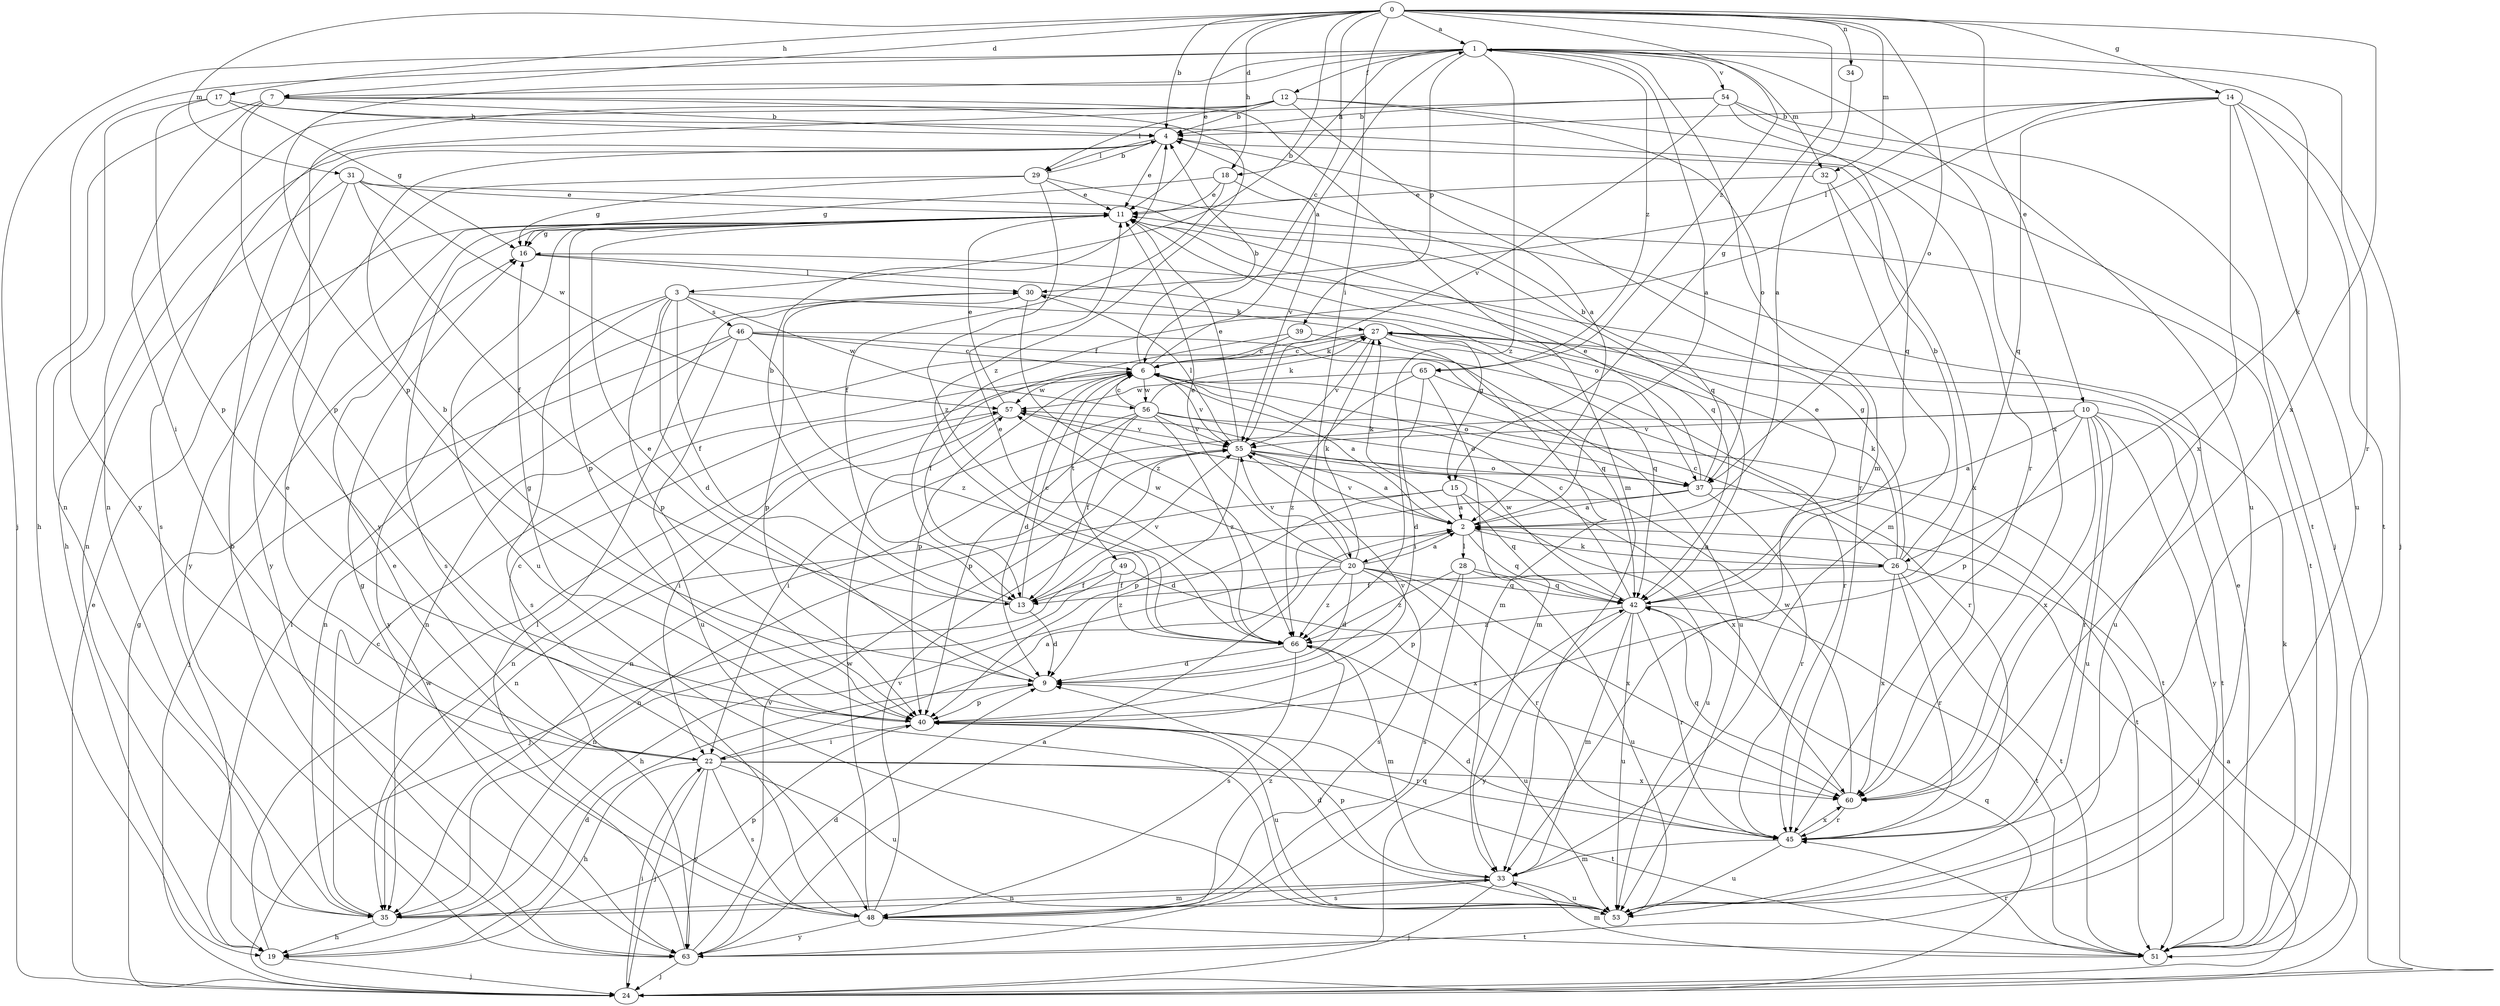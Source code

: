 strict digraph  {
0;
1;
2;
3;
4;
6;
7;
9;
10;
11;
12;
13;
14;
15;
16;
17;
18;
19;
20;
22;
24;
26;
27;
28;
29;
30;
31;
32;
33;
34;
35;
37;
39;
40;
42;
45;
46;
48;
49;
51;
53;
54;
55;
56;
57;
60;
63;
65;
66;
0 -> 1  [label=a];
0 -> 3  [label=b];
0 -> 4  [label=b];
0 -> 6  [label=c];
0 -> 7  [label=d];
0 -> 10  [label=e];
0 -> 11  [label=e];
0 -> 14  [label=g];
0 -> 15  [label=g];
0 -> 17  [label=h];
0 -> 18  [label=h];
0 -> 20  [label=i];
0 -> 31  [label=m];
0 -> 32  [label=m];
0 -> 34  [label=n];
0 -> 37  [label=o];
0 -> 60  [label=x];
0 -> 65  [label=z];
1 -> 7  [label=d];
1 -> 12  [label=f];
1 -> 18  [label=h];
1 -> 24  [label=j];
1 -> 26  [label=k];
1 -> 32  [label=m];
1 -> 33  [label=m];
1 -> 39  [label=p];
1 -> 40  [label=p];
1 -> 45  [label=r];
1 -> 54  [label=v];
1 -> 60  [label=x];
1 -> 63  [label=y];
1 -> 65  [label=z];
1 -> 66  [label=z];
2 -> 1  [label=a];
2 -> 20  [label=i];
2 -> 26  [label=k];
2 -> 27  [label=k];
2 -> 28  [label=l];
2 -> 42  [label=q];
2 -> 55  [label=v];
3 -> 9  [label=d];
3 -> 13  [label=f];
3 -> 15  [label=g];
3 -> 40  [label=p];
3 -> 46  [label=s];
3 -> 48  [label=s];
3 -> 56  [label=w];
3 -> 63  [label=y];
4 -> 11  [label=e];
4 -> 19  [label=h];
4 -> 29  [label=l];
4 -> 45  [label=r];
6 -> 1  [label=a];
6 -> 2  [label=a];
6 -> 4  [label=b];
6 -> 9  [label=d];
6 -> 27  [label=k];
6 -> 37  [label=o];
6 -> 40  [label=p];
6 -> 49  [label=t];
6 -> 55  [label=v];
6 -> 56  [label=w];
6 -> 57  [label=w];
7 -> 4  [label=b];
7 -> 19  [label=h];
7 -> 22  [label=i];
7 -> 33  [label=m];
7 -> 40  [label=p];
7 -> 66  [label=z];
9 -> 4  [label=b];
9 -> 11  [label=e];
9 -> 40  [label=p];
10 -> 2  [label=a];
10 -> 35  [label=n];
10 -> 40  [label=p];
10 -> 45  [label=r];
10 -> 51  [label=t];
10 -> 53  [label=u];
10 -> 55  [label=v];
10 -> 60  [label=x];
10 -> 63  [label=y];
11 -> 16  [label=g];
11 -> 40  [label=p];
11 -> 42  [label=q];
11 -> 48  [label=s];
11 -> 53  [label=u];
12 -> 2  [label=a];
12 -> 4  [label=b];
12 -> 24  [label=j];
12 -> 29  [label=l];
12 -> 35  [label=n];
12 -> 37  [label=o];
12 -> 63  [label=y];
13 -> 4  [label=b];
13 -> 6  [label=c];
13 -> 9  [label=d];
13 -> 55  [label=v];
14 -> 4  [label=b];
14 -> 13  [label=f];
14 -> 24  [label=j];
14 -> 30  [label=l];
14 -> 42  [label=q];
14 -> 51  [label=t];
14 -> 53  [label=u];
14 -> 60  [label=x];
15 -> 2  [label=a];
15 -> 9  [label=d];
15 -> 35  [label=n];
15 -> 42  [label=q];
15 -> 53  [label=u];
16 -> 30  [label=l];
16 -> 37  [label=o];
17 -> 4  [label=b];
17 -> 16  [label=g];
17 -> 35  [label=n];
17 -> 40  [label=p];
17 -> 45  [label=r];
18 -> 11  [label=e];
18 -> 13  [label=f];
18 -> 16  [label=g];
18 -> 55  [label=v];
19 -> 9  [label=d];
19 -> 24  [label=j];
19 -> 30  [label=l];
19 -> 57  [label=w];
20 -> 2  [label=a];
20 -> 9  [label=d];
20 -> 11  [label=e];
20 -> 13  [label=f];
20 -> 19  [label=h];
20 -> 27  [label=k];
20 -> 42  [label=q];
20 -> 45  [label=r];
20 -> 48  [label=s];
20 -> 55  [label=v];
20 -> 57  [label=w];
20 -> 60  [label=x];
20 -> 66  [label=z];
22 -> 2  [label=a];
22 -> 6  [label=c];
22 -> 11  [label=e];
22 -> 19  [label=h];
22 -> 24  [label=j];
22 -> 48  [label=s];
22 -> 51  [label=t];
22 -> 53  [label=u];
22 -> 60  [label=x];
22 -> 63  [label=y];
24 -> 2  [label=a];
24 -> 11  [label=e];
24 -> 16  [label=g];
24 -> 22  [label=i];
24 -> 42  [label=q];
26 -> 2  [label=a];
26 -> 4  [label=b];
26 -> 6  [label=c];
26 -> 13  [label=f];
26 -> 16  [label=g];
26 -> 24  [label=j];
26 -> 27  [label=k];
26 -> 45  [label=r];
26 -> 51  [label=t];
26 -> 60  [label=x];
27 -> 6  [label=c];
27 -> 33  [label=m];
27 -> 35  [label=n];
27 -> 42  [label=q];
27 -> 53  [label=u];
27 -> 55  [label=v];
28 -> 40  [label=p];
28 -> 42  [label=q];
28 -> 48  [label=s];
28 -> 53  [label=u];
28 -> 66  [label=z];
29 -> 4  [label=b];
29 -> 11  [label=e];
29 -> 16  [label=g];
29 -> 51  [label=t];
29 -> 63  [label=y];
29 -> 66  [label=z];
30 -> 27  [label=k];
30 -> 40  [label=p];
30 -> 66  [label=z];
31 -> 11  [label=e];
31 -> 13  [label=f];
31 -> 35  [label=n];
31 -> 42  [label=q];
31 -> 57  [label=w];
31 -> 63  [label=y];
32 -> 11  [label=e];
32 -> 33  [label=m];
32 -> 60  [label=x];
33 -> 24  [label=j];
33 -> 35  [label=n];
33 -> 40  [label=p];
33 -> 48  [label=s];
33 -> 53  [label=u];
34 -> 2  [label=a];
35 -> 6  [label=c];
35 -> 19  [label=h];
35 -> 33  [label=m];
35 -> 40  [label=p];
37 -> 2  [label=a];
37 -> 4  [label=b];
37 -> 11  [label=e];
37 -> 24  [label=j];
37 -> 45  [label=r];
37 -> 51  [label=t];
39 -> 6  [label=c];
39 -> 13  [label=f];
39 -> 53  [label=u];
40 -> 16  [label=g];
40 -> 22  [label=i];
40 -> 45  [label=r];
40 -> 53  [label=u];
40 -> 55  [label=v];
42 -> 6  [label=c];
42 -> 11  [label=e];
42 -> 33  [label=m];
42 -> 45  [label=r];
42 -> 51  [label=t];
42 -> 53  [label=u];
42 -> 57  [label=w];
42 -> 63  [label=y];
42 -> 66  [label=z];
45 -> 9  [label=d];
45 -> 33  [label=m];
45 -> 53  [label=u];
45 -> 60  [label=x];
46 -> 6  [label=c];
46 -> 24  [label=j];
46 -> 35  [label=n];
46 -> 42  [label=q];
46 -> 45  [label=r];
46 -> 53  [label=u];
46 -> 66  [label=z];
48 -> 11  [label=e];
48 -> 16  [label=g];
48 -> 51  [label=t];
48 -> 55  [label=v];
48 -> 57  [label=w];
48 -> 63  [label=y];
48 -> 66  [label=z];
49 -> 13  [label=f];
49 -> 35  [label=n];
49 -> 60  [label=x];
49 -> 66  [label=z];
51 -> 11  [label=e];
51 -> 27  [label=k];
51 -> 33  [label=m];
51 -> 45  [label=r];
53 -> 9  [label=d];
54 -> 4  [label=b];
54 -> 42  [label=q];
54 -> 51  [label=t];
54 -> 53  [label=u];
54 -> 55  [label=v];
54 -> 19  [label=s];
55 -> 2  [label=a];
55 -> 11  [label=e];
55 -> 30  [label=l];
55 -> 35  [label=n];
55 -> 37  [label=o];
55 -> 40  [label=p];
55 -> 60  [label=x];
56 -> 6  [label=c];
56 -> 13  [label=f];
56 -> 22  [label=i];
56 -> 27  [label=k];
56 -> 37  [label=o];
56 -> 40  [label=p];
56 -> 51  [label=t];
56 -> 55  [label=v];
56 -> 66  [label=z];
57 -> 11  [label=e];
57 -> 22  [label=i];
57 -> 35  [label=n];
57 -> 55  [label=v];
60 -> 42  [label=q];
60 -> 45  [label=r];
60 -> 57  [label=w];
63 -> 2  [label=a];
63 -> 4  [label=b];
63 -> 9  [label=d];
63 -> 24  [label=j];
63 -> 30  [label=l];
63 -> 42  [label=q];
63 -> 55  [label=v];
65 -> 9  [label=d];
65 -> 33  [label=m];
65 -> 45  [label=r];
65 -> 57  [label=w];
65 -> 66  [label=z];
66 -> 9  [label=d];
66 -> 11  [label=e];
66 -> 33  [label=m];
66 -> 48  [label=s];
66 -> 53  [label=u];
}
